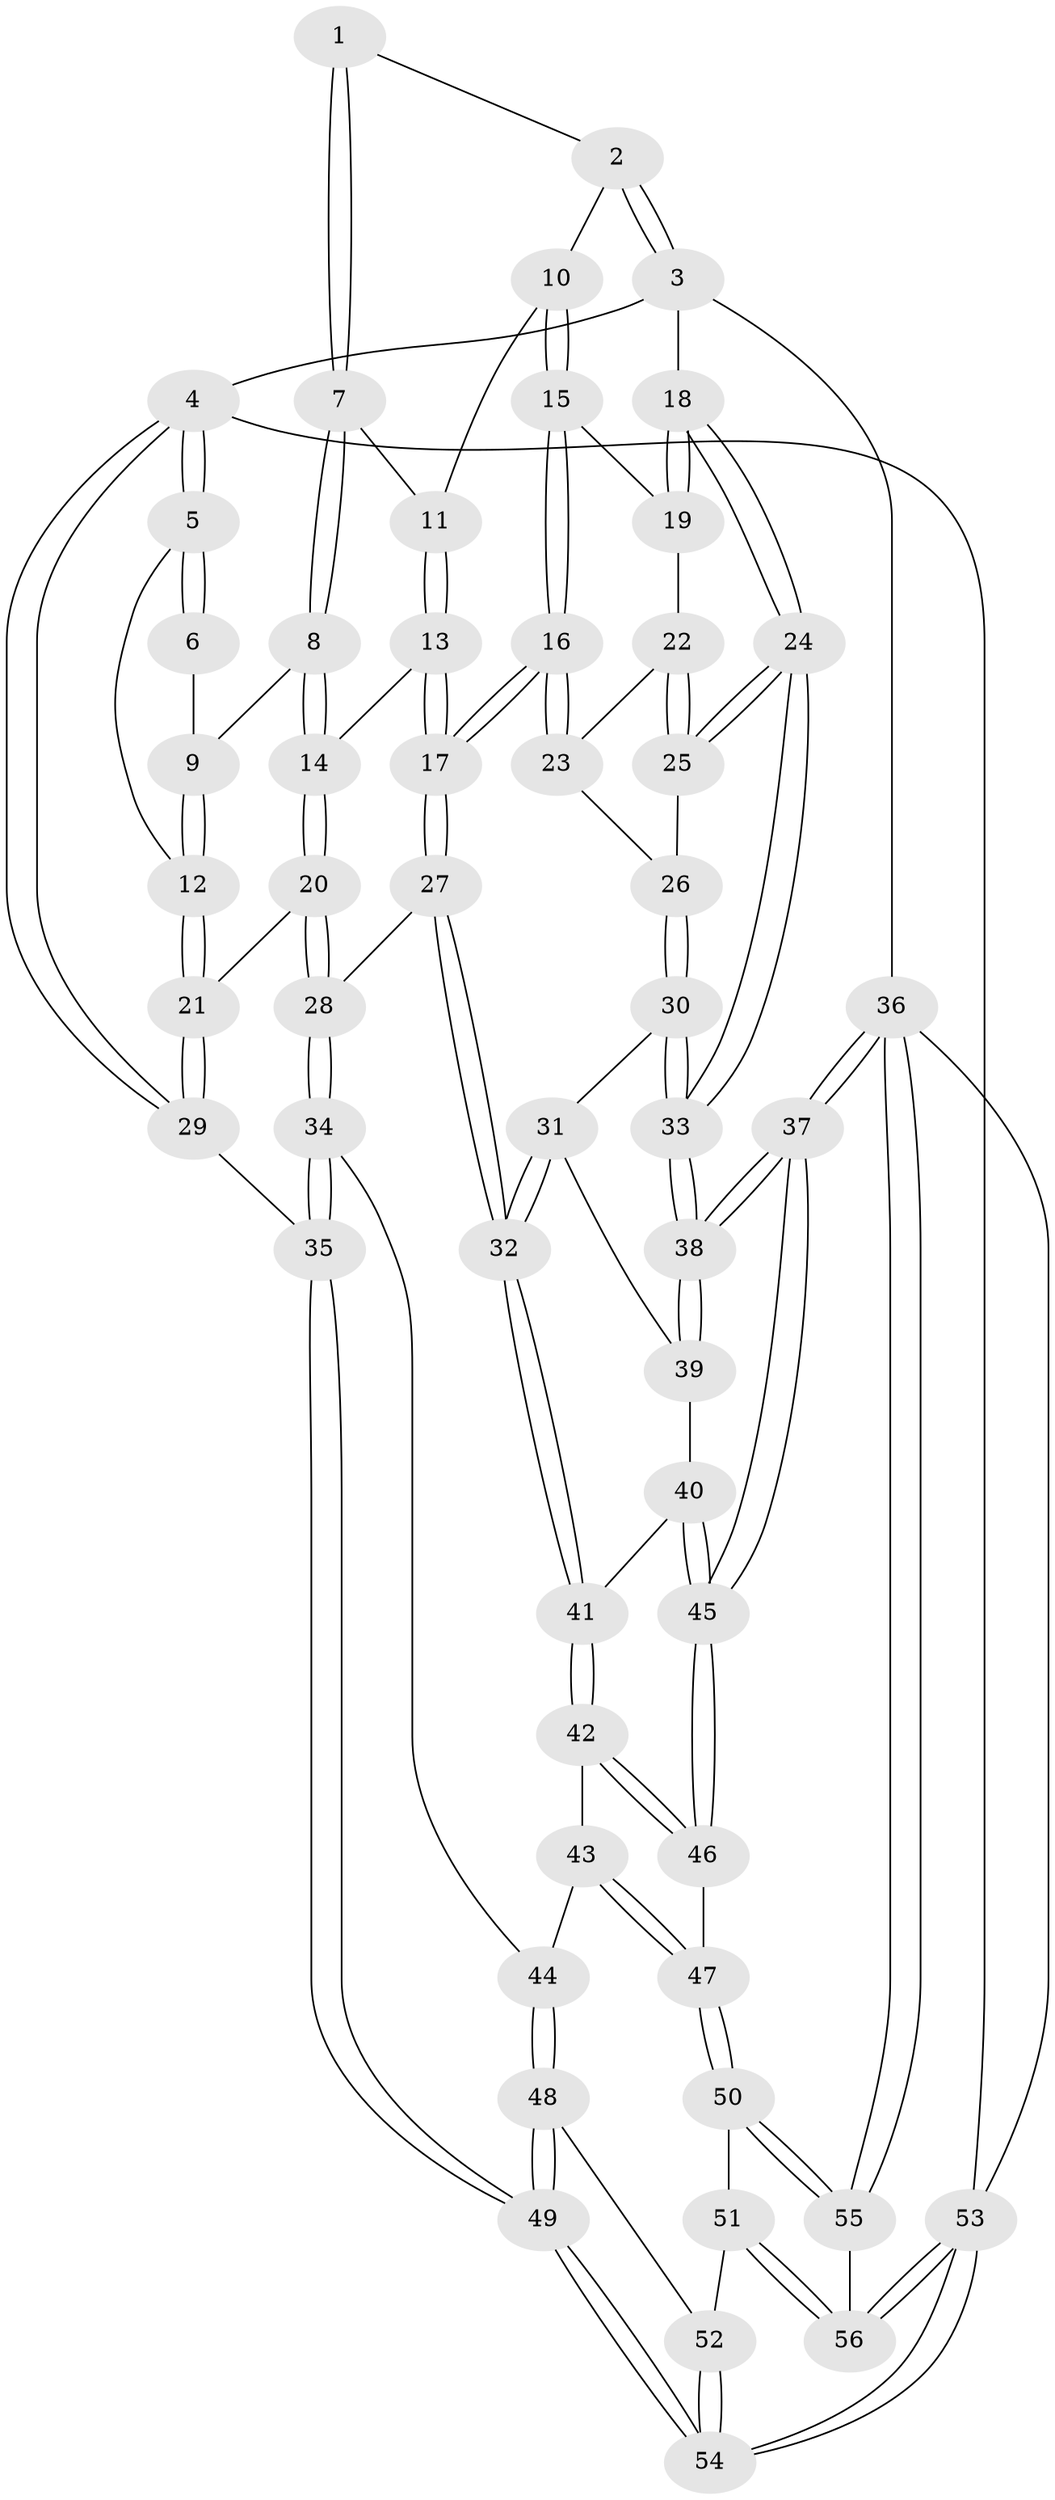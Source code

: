 // Generated by graph-tools (version 1.1) at 2025/38/03/09/25 02:38:26]
// undirected, 56 vertices, 137 edges
graph export_dot {
graph [start="1"]
  node [color=gray90,style=filled];
  1 [pos="+0.541484854798295+0"];
  2 [pos="+0.8802525023944215+0"];
  3 [pos="+1+0"];
  4 [pos="+0+0"];
  5 [pos="+0+0"];
  6 [pos="+0.2968573798238986+0"];
  7 [pos="+0.5585121265296283+0.0652962336993456"];
  8 [pos="+0.39613774444814065+0.16158399854563504"];
  9 [pos="+0.28698043665381323+0.0802611753113314"];
  10 [pos="+0.8224376289673322+0.09118893611570664"];
  11 [pos="+0.5952863224807046+0.12056000859980927"];
  12 [pos="+0.15336230896687297+0.22116984951327986"];
  13 [pos="+0.5999847231694062+0.2513177650318894"];
  14 [pos="+0.4186211887301506+0.23919470409925273"];
  15 [pos="+0.8412453665883651+0.16790092474521928"];
  16 [pos="+0.698951726426348+0.36046903809219805"];
  17 [pos="+0.6865491660271982+0.3720570122301514"];
  18 [pos="+1+0.16567254738693452"];
  19 [pos="+0.9604248544895381+0.21590158761873587"];
  20 [pos="+0.34864553670958265+0.3735089229634182"];
  21 [pos="+0.12694971009017691+0.3007231603036408"];
  22 [pos="+0.9447527403310433+0.3017628942487086"];
  23 [pos="+0.8819837104430602+0.34180004469942693"];
  24 [pos="+1+0.4651826265374934"];
  25 [pos="+0.9663395537419286+0.3673333727093339"];
  26 [pos="+0.9327829398513282+0.3941981580430067"];
  27 [pos="+0.675947549299576+0.4422758162128351"];
  28 [pos="+0.4091390955822171+0.4702671141879564"];
  29 [pos="+0+0.42538968463180293"];
  30 [pos="+0.8996994919031804+0.4524787013286732"];
  31 [pos="+0.7960084018470363+0.49260333330516176"];
  32 [pos="+0.694830751471111+0.4730832836457674"];
  33 [pos="+1+0.5405565666318349"];
  34 [pos="+0.33692374564517746+0.6253738487679482"];
  35 [pos="+0+0.5810649969545478"];
  36 [pos="+1+1"];
  37 [pos="+1+1"];
  38 [pos="+1+0.7582608602494118"];
  39 [pos="+0.8882184339364287+0.5700005339226886"];
  40 [pos="+0.8416472016499439+0.6969588132665197"];
  41 [pos="+0.6841279971866909+0.5847177081197212"];
  42 [pos="+0.6726373114100097+0.6120284051569871"];
  43 [pos="+0.4529158187979086+0.6963663202715198"];
  44 [pos="+0.36671881596619343+0.6891241435590798"];
  45 [pos="+0.9573791023980489+0.8606974394684926"];
  46 [pos="+0.6746337780983919+0.8052538003969352"];
  47 [pos="+0.6360304500184668+0.8388010153655873"];
  48 [pos="+0.3452791866004255+0.8316205559849368"];
  49 [pos="+0+0.7254650969090652"];
  50 [pos="+0.6097791567672514+0.8870030660750245"];
  51 [pos="+0.35617207441339666+0.8584780956495989"];
  52 [pos="+0.34802221575753073+0.84939633920989"];
  53 [pos="+0+1"];
  54 [pos="+0+1"];
  55 [pos="+0.634108292341424+1"];
  56 [pos="+0.4348625541088857+1"];
  1 -- 2;
  1 -- 7;
  1 -- 7;
  2 -- 3;
  2 -- 3;
  2 -- 10;
  3 -- 4;
  3 -- 18;
  3 -- 36;
  4 -- 5;
  4 -- 5;
  4 -- 29;
  4 -- 29;
  4 -- 53;
  5 -- 6;
  5 -- 6;
  5 -- 12;
  6 -- 9;
  7 -- 8;
  7 -- 8;
  7 -- 11;
  8 -- 9;
  8 -- 14;
  8 -- 14;
  9 -- 12;
  9 -- 12;
  10 -- 11;
  10 -- 15;
  10 -- 15;
  11 -- 13;
  11 -- 13;
  12 -- 21;
  12 -- 21;
  13 -- 14;
  13 -- 17;
  13 -- 17;
  14 -- 20;
  14 -- 20;
  15 -- 16;
  15 -- 16;
  15 -- 19;
  16 -- 17;
  16 -- 17;
  16 -- 23;
  16 -- 23;
  17 -- 27;
  17 -- 27;
  18 -- 19;
  18 -- 19;
  18 -- 24;
  18 -- 24;
  19 -- 22;
  20 -- 21;
  20 -- 28;
  20 -- 28;
  21 -- 29;
  21 -- 29;
  22 -- 23;
  22 -- 25;
  22 -- 25;
  23 -- 26;
  24 -- 25;
  24 -- 25;
  24 -- 33;
  24 -- 33;
  25 -- 26;
  26 -- 30;
  26 -- 30;
  27 -- 28;
  27 -- 32;
  27 -- 32;
  28 -- 34;
  28 -- 34;
  29 -- 35;
  30 -- 31;
  30 -- 33;
  30 -- 33;
  31 -- 32;
  31 -- 32;
  31 -- 39;
  32 -- 41;
  32 -- 41;
  33 -- 38;
  33 -- 38;
  34 -- 35;
  34 -- 35;
  34 -- 44;
  35 -- 49;
  35 -- 49;
  36 -- 37;
  36 -- 37;
  36 -- 55;
  36 -- 55;
  36 -- 53;
  37 -- 38;
  37 -- 38;
  37 -- 45;
  37 -- 45;
  38 -- 39;
  38 -- 39;
  39 -- 40;
  40 -- 41;
  40 -- 45;
  40 -- 45;
  41 -- 42;
  41 -- 42;
  42 -- 43;
  42 -- 46;
  42 -- 46;
  43 -- 44;
  43 -- 47;
  43 -- 47;
  44 -- 48;
  44 -- 48;
  45 -- 46;
  45 -- 46;
  46 -- 47;
  47 -- 50;
  47 -- 50;
  48 -- 49;
  48 -- 49;
  48 -- 52;
  49 -- 54;
  49 -- 54;
  50 -- 51;
  50 -- 55;
  50 -- 55;
  51 -- 52;
  51 -- 56;
  51 -- 56;
  52 -- 54;
  52 -- 54;
  53 -- 54;
  53 -- 54;
  53 -- 56;
  53 -- 56;
  55 -- 56;
}
